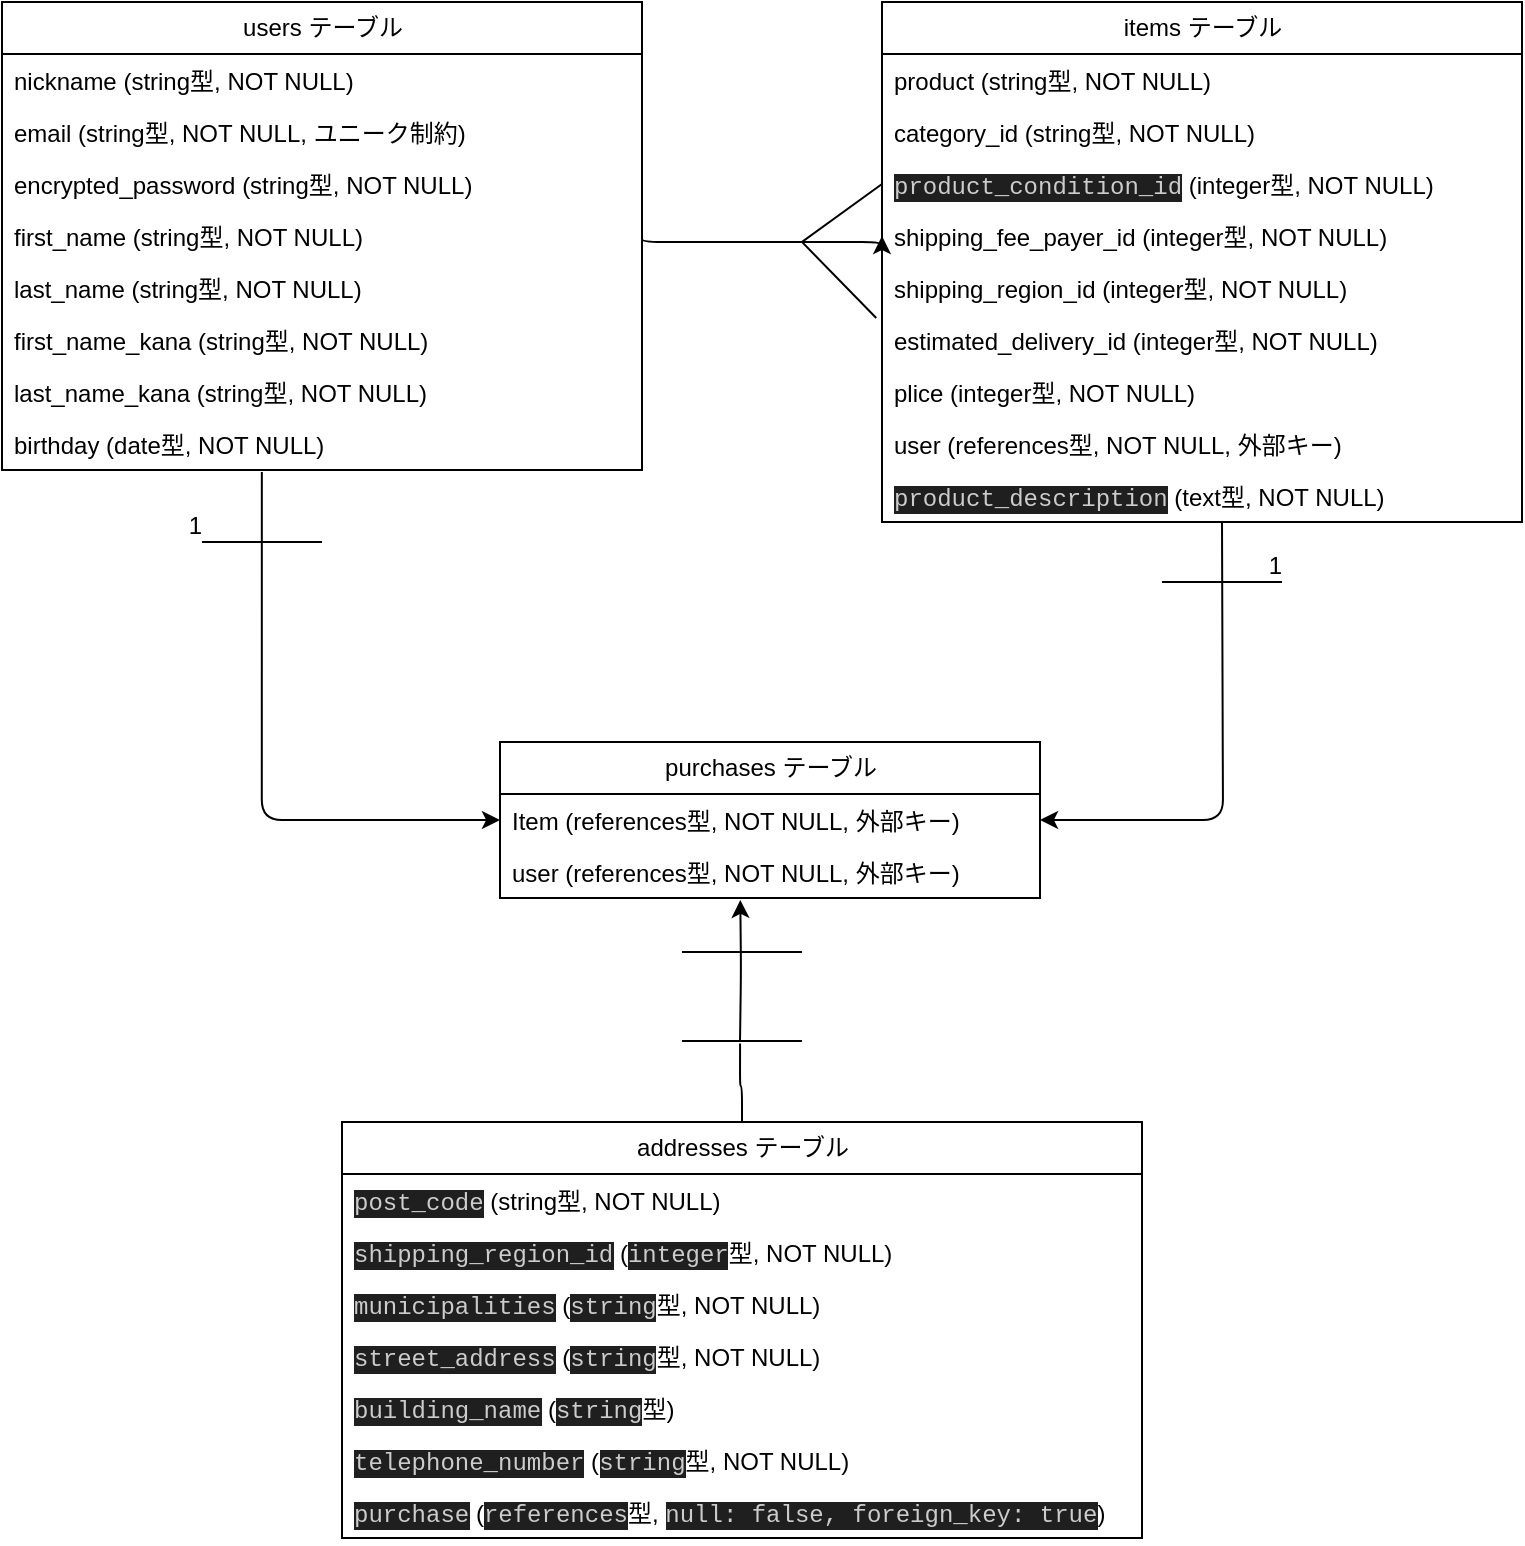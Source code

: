 <mxfile>
    <diagram id="yk-MKfakSrUe_Cn9TRBc" name="ページ1">
        <mxGraphModel dx="1148" dy="761" grid="1" gridSize="10" guides="1" tooltips="1" connect="1" arrows="1" fold="1" page="1" pageScale="1" pageWidth="827" pageHeight="1169" math="0" shadow="0">
            <root>
                <mxCell id="0"/>
                <mxCell id="1" parent="0"/>
                <mxCell id="51" value="&lt;span style=&quot;&quot;&gt;users テーブル&lt;/span&gt;" style="swimlane;fontStyle=0;childLayout=stackLayout;horizontal=1;startSize=26;fillColor=none;horizontalStack=0;resizeParent=1;resizeParentMax=0;resizeLast=0;collapsible=1;marginBottom=0;html=1;" vertex="1" parent="1">
                    <mxGeometry x="30" y="70" width="320" height="234" as="geometry"/>
                </mxCell>
                <mxCell id="52" value="&lt;span style=&quot;text-align: center;&quot;&gt;nickname (string型, NOT NULL)&lt;/span&gt;" style="text;strokeColor=none;fillColor=none;align=left;verticalAlign=top;spacingLeft=4;spacingRight=4;overflow=hidden;rotatable=0;points=[[0,0.5],[1,0.5]];portConstraint=eastwest;whiteSpace=wrap;html=1;" vertex="1" parent="51">
                    <mxGeometry y="26" width="320" height="26" as="geometry"/>
                </mxCell>
                <mxCell id="53" value="&lt;span style=&quot;text-align: center;&quot;&gt;email (string型, NOT NULL, ユニーク制約)&lt;/span&gt;" style="text;strokeColor=none;fillColor=none;align=left;verticalAlign=top;spacingLeft=4;spacingRight=4;overflow=hidden;rotatable=0;points=[[0,0.5],[1,0.5]];portConstraint=eastwest;whiteSpace=wrap;html=1;" vertex="1" parent="51">
                    <mxGeometry y="52" width="320" height="26" as="geometry"/>
                </mxCell>
                <mxCell id="54" value="&lt;span style=&quot;text-align: center;&quot;&gt;encrypted_password (string型, NOT NULL)&lt;/span&gt;" style="text;strokeColor=none;fillColor=none;align=left;verticalAlign=top;spacingLeft=4;spacingRight=4;overflow=hidden;rotatable=0;points=[[0,0.5],[1,0.5]];portConstraint=eastwest;whiteSpace=wrap;html=1;" vertex="1" parent="51">
                    <mxGeometry y="78" width="320" height="26" as="geometry"/>
                </mxCell>
                <mxCell id="56" value="&lt;span style=&quot;text-align: center;&quot;&gt;first_name (string型, NOT NULL)&lt;/span&gt;" style="text;strokeColor=none;fillColor=none;align=left;verticalAlign=top;spacingLeft=4;spacingRight=4;overflow=hidden;rotatable=0;points=[[0,0.5],[1,0.5]];portConstraint=eastwest;whiteSpace=wrap;html=1;" vertex="1" parent="51">
                    <mxGeometry y="104" width="320" height="26" as="geometry"/>
                </mxCell>
                <mxCell id="58" value="&lt;span style=&quot;text-align: center;&quot;&gt;last_name (string型, NOT NULL)&lt;/span&gt;" style="text;strokeColor=none;fillColor=none;align=left;verticalAlign=top;spacingLeft=4;spacingRight=4;overflow=hidden;rotatable=0;points=[[0,0.5],[1,0.5]];portConstraint=eastwest;whiteSpace=wrap;html=1;" vertex="1" parent="51">
                    <mxGeometry y="130" width="320" height="26" as="geometry"/>
                </mxCell>
                <mxCell id="60" value="&lt;span style=&quot;text-align: center;&quot;&gt;first_name_kana (string型, NOT NULL)&lt;/span&gt;" style="text;strokeColor=none;fillColor=none;align=left;verticalAlign=top;spacingLeft=4;spacingRight=4;overflow=hidden;rotatable=0;points=[[0,0.5],[1,0.5]];portConstraint=eastwest;whiteSpace=wrap;html=1;" vertex="1" parent="51">
                    <mxGeometry y="156" width="320" height="26" as="geometry"/>
                </mxCell>
                <mxCell id="57" value="&lt;span style=&quot;text-align: center;&quot;&gt;last_name_kana (string型, NOT NULL)&lt;/span&gt;" style="text;strokeColor=none;fillColor=none;align=left;verticalAlign=top;spacingLeft=4;spacingRight=4;overflow=hidden;rotatable=0;points=[[0,0.5],[1,0.5]];portConstraint=eastwest;whiteSpace=wrap;html=1;" vertex="1" parent="51">
                    <mxGeometry y="182" width="320" height="26" as="geometry"/>
                </mxCell>
                <mxCell id="59" value="&lt;span style=&quot;text-align: center;&quot;&gt;birthday (date型, NOT NULL)&lt;/span&gt;" style="text;strokeColor=none;fillColor=none;align=left;verticalAlign=top;spacingLeft=4;spacingRight=4;overflow=hidden;rotatable=0;points=[[0,0.5],[1,0.5]];portConstraint=eastwest;whiteSpace=wrap;html=1;" vertex="1" parent="51">
                    <mxGeometry y="208" width="320" height="26" as="geometry"/>
                </mxCell>
                <mxCell id="61" value="&lt;span style=&quot;&quot;&gt;items テーブル&lt;/span&gt;" style="swimlane;fontStyle=0;childLayout=stackLayout;horizontal=1;startSize=26;fillColor=none;horizontalStack=0;resizeParent=1;resizeParentMax=0;resizeLast=0;collapsible=1;marginBottom=0;html=1;" vertex="1" parent="1">
                    <mxGeometry x="470" y="70" width="320" height="260" as="geometry"/>
                </mxCell>
                <mxCell id="62" value="&lt;span style=&quot;text-align: center;&quot;&gt;product (string型, NOT NULL)&lt;/span&gt;" style="text;strokeColor=none;fillColor=none;align=left;verticalAlign=top;spacingLeft=4;spacingRight=4;overflow=hidden;rotatable=0;points=[[0,0.5],[1,0.5]];portConstraint=eastwest;whiteSpace=wrap;html=1;" vertex="1" parent="61">
                    <mxGeometry y="26" width="320" height="26" as="geometry"/>
                </mxCell>
                <mxCell id="63" value="&lt;span style=&quot;text-align: center;&quot;&gt;category_id (string型, NOT NULL)&lt;/span&gt;" style="text;strokeColor=none;fillColor=none;align=left;verticalAlign=top;spacingLeft=4;spacingRight=4;overflow=hidden;rotatable=0;points=[[0,0.5],[1,0.5]];portConstraint=eastwest;whiteSpace=wrap;html=1;" vertex="1" parent="61">
                    <mxGeometry y="52" width="320" height="26" as="geometry"/>
                </mxCell>
                <mxCell id="64" value="&lt;span style=&quot;background-color: rgb(31, 31, 31); color: rgb(204, 204, 204); font-family: Menlo, Monaco, &amp;quot;Courier New&amp;quot;, monospace;&quot;&gt;product_condition_id&lt;/span&gt;&lt;span style=&quot;text-align: center;&quot;&gt;&amp;nbsp;(&lt;/span&gt;&lt;span style=&quot;text-align: center;&quot;&gt;integer&lt;/span&gt;&lt;span style=&quot;text-align: center;&quot;&gt;型, NOT NULL)&lt;/span&gt;" style="text;strokeColor=none;fillColor=none;align=left;verticalAlign=top;spacingLeft=4;spacingRight=4;overflow=hidden;rotatable=0;points=[[0,0.5],[1,0.5]];portConstraint=eastwest;whiteSpace=wrap;html=1;" vertex="1" parent="61">
                    <mxGeometry y="78" width="320" height="26" as="geometry"/>
                </mxCell>
                <mxCell id="65" value="&lt;span style=&quot;text-align: center;&quot;&gt;shipping_fee_payer_id (&lt;/span&gt;&lt;span style=&quot;text-align: center;&quot;&gt;integer&lt;/span&gt;&lt;span style=&quot;text-align: center;&quot;&gt;型, NOT NULL)&lt;/span&gt;" style="text;strokeColor=none;fillColor=none;align=left;verticalAlign=top;spacingLeft=4;spacingRight=4;overflow=hidden;rotatable=0;points=[[0,0.5],[1,0.5]];portConstraint=eastwest;whiteSpace=wrap;html=1;" vertex="1" parent="61">
                    <mxGeometry y="104" width="320" height="26" as="geometry"/>
                </mxCell>
                <mxCell id="66" value="&lt;span style=&quot;text-align: center;&quot;&gt;shipping_region_id (&lt;/span&gt;&lt;span style=&quot;text-align: center;&quot;&gt;integer&lt;/span&gt;&lt;span style=&quot;text-align: center;&quot;&gt;型, NOT NULL)&lt;/span&gt;" style="text;strokeColor=none;fillColor=none;align=left;verticalAlign=top;spacingLeft=4;spacingRight=4;overflow=hidden;rotatable=0;points=[[0,0.5],[1,0.5]];portConstraint=eastwest;whiteSpace=wrap;html=1;" vertex="1" parent="61">
                    <mxGeometry y="130" width="320" height="26" as="geometry"/>
                </mxCell>
                <mxCell id="67" value="&lt;span style=&quot;text-align: center;&quot;&gt;estimated_delivery_id (integer型, NOT NULL)&lt;/span&gt;" style="text;strokeColor=none;fillColor=none;align=left;verticalAlign=top;spacingLeft=4;spacingRight=4;overflow=hidden;rotatable=0;points=[[0,0.5],[1,0.5]];portConstraint=eastwest;whiteSpace=wrap;html=1;" vertex="1" parent="61">
                    <mxGeometry y="156" width="320" height="26" as="geometry"/>
                </mxCell>
                <mxCell id="68" value="&lt;span style=&quot;text-align: center;&quot;&gt;plice (integer型, NOT NULL)&lt;/span&gt;" style="text;strokeColor=none;fillColor=none;align=left;verticalAlign=top;spacingLeft=4;spacingRight=4;overflow=hidden;rotatable=0;points=[[0,0.5],[1,0.5]];portConstraint=eastwest;whiteSpace=wrap;html=1;" vertex="1" parent="61">
                    <mxGeometry y="182" width="320" height="26" as="geometry"/>
                </mxCell>
                <mxCell id="69" value="&lt;span style=&quot;text-align: center;&quot;&gt;user (references型, NOT NULL, 外部キー)&lt;/span&gt;" style="text;strokeColor=none;fillColor=none;align=left;verticalAlign=top;spacingLeft=4;spacingRight=4;overflow=hidden;rotatable=0;points=[[0,0.5],[1,0.5]];portConstraint=eastwest;whiteSpace=wrap;html=1;" vertex="1" parent="61">
                    <mxGeometry y="208" width="320" height="26" as="geometry"/>
                </mxCell>
                <mxCell id="88" value="" style="endArrow=none;html=1;rounded=0;entryX=-0.009;entryY=0.077;entryDx=0;entryDy=0;entryPerimeter=0;exitX=0;exitY=0.5;exitDx=0;exitDy=0;" edge="1" parent="61" source="64" target="67">
                    <mxGeometry relative="1" as="geometry">
                        <mxPoint x="-210" y="220" as="sourcePoint"/>
                        <mxPoint x="-50" y="220" as="targetPoint"/>
                        <Array as="points">
                            <mxPoint x="-40" y="120"/>
                        </Array>
                    </mxGeometry>
                </mxCell>
                <mxCell id="89" value="&lt;span style=&quot;background-color: rgb(31, 31, 31); color: rgb(204, 204, 204); font-family: Menlo, Monaco, &amp;quot;Courier New&amp;quot;, monospace;&quot;&gt;product_description&lt;/span&gt;&lt;span style=&quot;text-align: center;&quot;&gt;&amp;nbsp;(text型, NOT NULL)&lt;/span&gt;" style="text;strokeColor=none;fillColor=none;align=left;verticalAlign=top;spacingLeft=4;spacingRight=4;overflow=hidden;rotatable=0;points=[[0,0.5],[1,0.5]];portConstraint=eastwest;whiteSpace=wrap;html=1;" vertex="1" parent="61">
                    <mxGeometry y="234" width="320" height="26" as="geometry"/>
                </mxCell>
                <mxCell id="75" value="purchases テーブル" style="swimlane;fontStyle=0;childLayout=stackLayout;horizontal=1;startSize=26;fillColor=none;horizontalStack=0;resizeParent=1;resizeParentMax=0;resizeLast=0;collapsible=1;marginBottom=0;html=1;" vertex="1" parent="1">
                    <mxGeometry x="279" y="440" width="270" height="78" as="geometry"/>
                </mxCell>
                <mxCell id="76" value="Item&amp;nbsp;&lt;span style=&quot;text-align: center;&quot;&gt;(references型, NOT NULL, 外部キー)&lt;/span&gt;" style="text;strokeColor=none;fillColor=none;align=left;verticalAlign=top;spacingLeft=4;spacingRight=4;overflow=hidden;rotatable=0;points=[[0,0.5],[1,0.5]];portConstraint=eastwest;whiteSpace=wrap;html=1;" vertex="1" parent="75">
                    <mxGeometry y="26" width="270" height="26" as="geometry"/>
                </mxCell>
                <mxCell id="77" value="&lt;span style=&quot;text-align: center;&quot;&gt;user (references型, NOT NULL, 外部キー)&lt;/span&gt;" style="text;strokeColor=none;fillColor=none;align=left;verticalAlign=top;spacingLeft=4;spacingRight=4;overflow=hidden;rotatable=0;points=[[0,0.5],[1,0.5]];portConstraint=eastwest;whiteSpace=wrap;html=1;" vertex="1" parent="75">
                    <mxGeometry y="52" width="270" height="26" as="geometry"/>
                </mxCell>
                <mxCell id="80" style="edgeStyle=orthogonalEdgeStyle;html=1;entryX=1;entryY=0.5;entryDx=0;entryDy=0;" edge="1" parent="1" target="76">
                    <mxGeometry relative="1" as="geometry">
                        <mxPoint x="640" y="330" as="sourcePoint"/>
                    </mxGeometry>
                </mxCell>
                <mxCell id="79" style="edgeStyle=orthogonalEdgeStyle;html=1;exitX=0.406;exitY=1.038;exitDx=0;exitDy=0;entryX=0;entryY=0.5;entryDx=0;entryDy=0;exitPerimeter=0;" edge="1" parent="1" source="59" target="76">
                    <mxGeometry relative="1" as="geometry"/>
                </mxCell>
                <mxCell id="81" style="edgeStyle=orthogonalEdgeStyle;html=1;exitX=1;exitY=0.5;exitDx=0;exitDy=0;entryX=0;entryY=0.5;entryDx=0;entryDy=0;" edge="1" parent="1" source="56" target="65">
                    <mxGeometry relative="1" as="geometry">
                        <Array as="points">
                            <mxPoint x="350" y="190"/>
                            <mxPoint x="470" y="190"/>
                        </Array>
                    </mxGeometry>
                </mxCell>
                <mxCell id="82" value="" style="endArrow=none;html=1;rounded=0;" edge="1" parent="1">
                    <mxGeometry relative="1" as="geometry">
                        <mxPoint x="190" y="340" as="sourcePoint"/>
                        <mxPoint x="130" y="340" as="targetPoint"/>
                        <Array as="points">
                            <mxPoint x="190" y="340"/>
                            <mxPoint x="160" y="340"/>
                        </Array>
                    </mxGeometry>
                </mxCell>
                <mxCell id="83" value="1" style="resizable=0;html=1;align=right;verticalAlign=bottom;" connectable="0" vertex="1" parent="82">
                    <mxGeometry x="1" relative="1" as="geometry"/>
                </mxCell>
                <mxCell id="84" value="" style="endArrow=none;html=1;rounded=0;" edge="1" parent="1">
                    <mxGeometry relative="1" as="geometry">
                        <mxPoint x="610" y="360" as="sourcePoint"/>
                        <mxPoint x="670" y="360" as="targetPoint"/>
                        <Array as="points">
                            <mxPoint x="640" y="360"/>
                        </Array>
                    </mxGeometry>
                </mxCell>
                <mxCell id="85" value="1" style="resizable=0;html=1;align=right;verticalAlign=bottom;" connectable="0" vertex="1" parent="84">
                    <mxGeometry x="1" relative="1" as="geometry"/>
                </mxCell>
                <mxCell id="103" style="edgeStyle=orthogonalEdgeStyle;html=1;entryX=0.445;entryY=1.038;entryDx=0;entryDy=0;entryPerimeter=0;startArrow=none;" edge="1" parent="1" target="77">
                    <mxGeometry relative="1" as="geometry">
                        <mxPoint x="399" y="590" as="sourcePoint"/>
                    </mxGeometry>
                </mxCell>
                <mxCell id="90" value="&lt;span style=&quot;&quot;&gt;addresses テーブル&lt;/span&gt;" style="swimlane;fontStyle=0;childLayout=stackLayout;horizontal=1;startSize=26;fillColor=none;horizontalStack=0;resizeParent=1;resizeParentMax=0;resizeLast=0;collapsible=1;marginBottom=0;html=1;" vertex="1" parent="1">
                    <mxGeometry x="200" y="630" width="400" height="208" as="geometry"/>
                </mxCell>
                <mxCell id="91" value="&lt;span style=&quot;background-color: rgb(31, 31, 31); color: rgb(204, 204, 204); font-family: Menlo, Monaco, &amp;quot;Courier New&amp;quot;, monospace;&quot;&gt;post_code&lt;/span&gt;&lt;span style=&quot;text-align: center;&quot;&gt;&amp;nbsp;(string型, NOT NULL)&lt;/span&gt;" style="text;strokeColor=none;fillColor=none;align=left;verticalAlign=top;spacingLeft=4;spacingRight=4;overflow=hidden;rotatable=0;points=[[0,0.5],[1,0.5]];portConstraint=eastwest;whiteSpace=wrap;html=1;" vertex="1" parent="90">
                    <mxGeometry y="26" width="400" height="26" as="geometry"/>
                </mxCell>
                <mxCell id="92" value="&lt;span style=&quot;background-color: rgb(31, 31, 31); color: rgb(204, 204, 204); font-family: Menlo, Monaco, &amp;quot;Courier New&amp;quot;, monospace;&quot;&gt;shipping_region_id&lt;/span&gt;&lt;span style=&quot;text-align: center;&quot;&gt;&amp;nbsp;(&lt;/span&gt;&lt;span style=&quot;background-color: rgb(31, 31, 31); color: rgb(204, 204, 204); font-family: Menlo, Monaco, &amp;quot;Courier New&amp;quot;, monospace;&quot;&gt;integer&lt;/span&gt;&lt;span style=&quot;text-align: center; background-color: initial;&quot;&gt;型, NOT NULL)&lt;/span&gt;" style="text;strokeColor=none;fillColor=none;align=left;verticalAlign=top;spacingLeft=4;spacingRight=4;overflow=hidden;rotatable=0;points=[[0,0.5],[1,0.5]];portConstraint=eastwest;whiteSpace=wrap;html=1;" vertex="1" parent="90">
                    <mxGeometry y="52" width="400" height="26" as="geometry"/>
                </mxCell>
                <mxCell id="93" value="&lt;span style=&quot;background-color: rgb(31, 31, 31); color: rgb(204, 204, 204); font-family: Menlo, Monaco, &amp;quot;Courier New&amp;quot;, monospace;&quot;&gt;municipalities&lt;/span&gt;&lt;span style=&quot;text-align: center;&quot;&gt;&amp;nbsp;(&lt;/span&gt;&lt;span style=&quot;background-color: rgb(31, 31, 31); color: rgb(204, 204, 204); font-family: Menlo, Monaco, &amp;quot;Courier New&amp;quot;, monospace;&quot;&gt;string&lt;/span&gt;&lt;span style=&quot;text-align: center; background-color: initial;&quot;&gt;型, NOT NULL)&lt;/span&gt;" style="text;strokeColor=none;fillColor=none;align=left;verticalAlign=top;spacingLeft=4;spacingRight=4;overflow=hidden;rotatable=0;points=[[0,0.5],[1,0.5]];portConstraint=eastwest;whiteSpace=wrap;html=1;" vertex="1" parent="90">
                    <mxGeometry y="78" width="400" height="26" as="geometry"/>
                </mxCell>
                <mxCell id="94" value="&lt;span style=&quot;background-color: rgb(31, 31, 31); color: rgb(204, 204, 204); font-family: Menlo, Monaco, &amp;quot;Courier New&amp;quot;, monospace;&quot;&gt;street_address&lt;/span&gt;&lt;span style=&quot;text-align: center;&quot;&gt;&amp;nbsp;(&lt;/span&gt;&lt;span style=&quot;background-color: rgb(31, 31, 31); color: rgb(204, 204, 204); font-family: Menlo, Monaco, &amp;quot;Courier New&amp;quot;, monospace;&quot;&gt;string&lt;/span&gt;&lt;span style=&quot;text-align: center; background-color: initial;&quot;&gt;型, NOT NULL)&lt;/span&gt;" style="text;strokeColor=none;fillColor=none;align=left;verticalAlign=top;spacingLeft=4;spacingRight=4;overflow=hidden;rotatable=0;points=[[0,0.5],[1,0.5]];portConstraint=eastwest;whiteSpace=wrap;html=1;" vertex="1" parent="90">
                    <mxGeometry y="104" width="400" height="26" as="geometry"/>
                </mxCell>
                <mxCell id="95" value="&lt;span style=&quot;background-color: rgb(31, 31, 31); color: rgb(204, 204, 204); font-family: Menlo, Monaco, &amp;quot;Courier New&amp;quot;, monospace;&quot;&gt;building_name&lt;/span&gt;&lt;span style=&quot;text-align: center;&quot;&gt;&amp;nbsp;(&lt;/span&gt;&lt;span style=&quot;background-color: rgb(31, 31, 31); color: rgb(204, 204, 204); font-family: Menlo, Monaco, &amp;quot;Courier New&amp;quot;, monospace;&quot;&gt;string&lt;/span&gt;&lt;span style=&quot;text-align: center; background-color: initial;&quot;&gt;型)&lt;/span&gt;" style="text;strokeColor=none;fillColor=none;align=left;verticalAlign=top;spacingLeft=4;spacingRight=4;overflow=hidden;rotatable=0;points=[[0,0.5],[1,0.5]];portConstraint=eastwest;whiteSpace=wrap;html=1;" vertex="1" parent="90">
                    <mxGeometry y="130" width="400" height="26" as="geometry"/>
                </mxCell>
                <mxCell id="96" value="&lt;span style=&quot;background-color: rgb(31, 31, 31); color: rgb(204, 204, 204); font-family: Menlo, Monaco, &amp;quot;Courier New&amp;quot;, monospace;&quot;&gt;telephone_number&lt;/span&gt;&lt;span style=&quot;text-align: center;&quot;&gt;&amp;nbsp;(&lt;/span&gt;&lt;span style=&quot;background-color: rgb(31, 31, 31); color: rgb(204, 204, 204); font-family: Menlo, Monaco, &amp;quot;Courier New&amp;quot;, monospace;&quot;&gt;string&lt;/span&gt;&lt;span style=&quot;text-align: center; background-color: initial;&quot;&gt;型, NOT NULL)&lt;/span&gt;" style="text;strokeColor=none;fillColor=none;align=left;verticalAlign=top;spacingLeft=4;spacingRight=4;overflow=hidden;rotatable=0;points=[[0,0.5],[1,0.5]];portConstraint=eastwest;whiteSpace=wrap;html=1;" vertex="1" parent="90">
                    <mxGeometry y="156" width="400" height="26" as="geometry"/>
                </mxCell>
                <mxCell id="97" value="&lt;span style=&quot;background-color: rgb(31, 31, 31); color: rgb(204, 204, 204); font-family: Menlo, Monaco, &amp;quot;Courier New&amp;quot;, monospace;&quot;&gt;purchase&lt;/span&gt;&lt;span style=&quot;text-align: center;&quot;&gt;&amp;nbsp;(&lt;/span&gt;&lt;span style=&quot;background-color: rgb(31, 31, 31); color: rgb(204, 204, 204); font-family: Menlo, Monaco, &amp;quot;Courier New&amp;quot;, monospace;&quot;&gt;references&lt;/span&gt;&lt;span style=&quot;text-align: center; background-color: initial;&quot;&gt;型,&amp;nbsp;&lt;/span&gt;&lt;span style=&quot;background-color: rgb(31, 31, 31); color: rgb(204, 204, 204); font-family: Menlo, Monaco, &amp;quot;Courier New&amp;quot;, monospace;&quot;&gt;null: false, foreign_key: true&lt;/span&gt;&lt;span style=&quot;background-color: initial; text-align: center;&quot;&gt;)&lt;/span&gt;" style="text;strokeColor=none;fillColor=none;align=left;verticalAlign=top;spacingLeft=4;spacingRight=4;overflow=hidden;rotatable=0;points=[[0,0.5],[1,0.5]];portConstraint=eastwest;whiteSpace=wrap;html=1;" vertex="1" parent="90">
                    <mxGeometry y="182" width="400" height="26" as="geometry"/>
                </mxCell>
                <mxCell id="105" value="" style="edgeStyle=orthogonalEdgeStyle;html=1;exitX=0.5;exitY=0;exitDx=0;exitDy=0;entryX=0.484;entryY=0.626;entryDx=0;entryDy=0;entryPerimeter=0;endArrow=none;" edge="1" parent="1" source="90" target="104">
                    <mxGeometry relative="1" as="geometry">
                        <mxPoint x="400" y="630" as="sourcePoint"/>
                        <mxPoint x="399.15" y="518.988" as="targetPoint"/>
                        <Array as="points">
                            <mxPoint x="400" y="612"/>
                            <mxPoint x="399" y="591"/>
                        </Array>
                    </mxGeometry>
                </mxCell>
                <mxCell id="104" value="" style="line;strokeWidth=1;rotatable=0;dashed=0;labelPosition=right;align=left;verticalAlign=middle;spacingTop=0;spacingLeft=6;points=[];portConstraint=eastwest;" vertex="1" parent="1">
                    <mxGeometry x="370" y="584.5" width="60" height="10" as="geometry"/>
                </mxCell>
                <mxCell id="106" value="" style="line;strokeWidth=1;rotatable=0;dashed=0;labelPosition=right;align=left;verticalAlign=middle;spacingTop=0;spacingLeft=6;points=[];portConstraint=eastwest;" vertex="1" parent="1">
                    <mxGeometry x="370" y="540" width="60" height="10" as="geometry"/>
                </mxCell>
            </root>
        </mxGraphModel>
    </diagram>
</mxfile>
